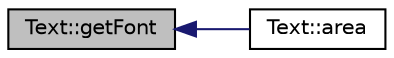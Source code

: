 digraph "Text::getFont"
{
  edge [fontname="Helvetica",fontsize="10",labelfontname="Helvetica",labelfontsize="10"];
  node [fontname="Helvetica",fontsize="10",shape=record];
  rankdir="LR";
  Node1 [label="Text::getFont",height=0.2,width=0.4,color="black", fillcolor="grey75", style="filled", fontcolor="black"];
  Node1 -> Node2 [dir="back",color="midnightblue",fontsize="10",style="solid",fontname="Helvetica"];
  Node2 [label="Text::area",height=0.2,width=0.4,color="black", fillcolor="white", style="filled",URL="$classText.html#af92da97321f77bcf52e8a9728ff03925",tooltip="returns the area of the object "];
}
